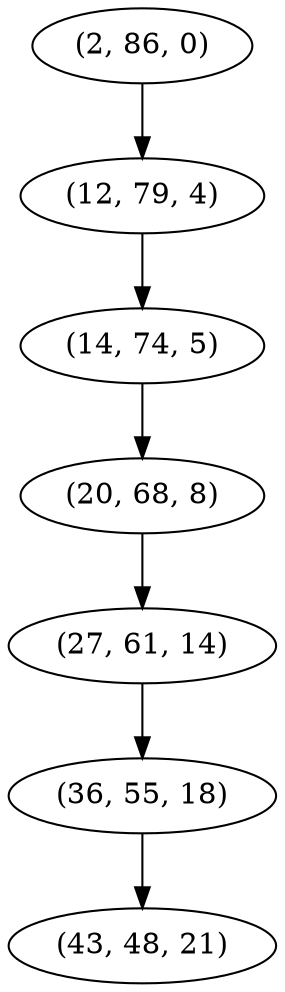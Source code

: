 digraph tree {
    "(2, 86, 0)";
    "(12, 79, 4)";
    "(14, 74, 5)";
    "(20, 68, 8)";
    "(27, 61, 14)";
    "(36, 55, 18)";
    "(43, 48, 21)";
    "(2, 86, 0)" -> "(12, 79, 4)";
    "(12, 79, 4)" -> "(14, 74, 5)";
    "(14, 74, 5)" -> "(20, 68, 8)";
    "(20, 68, 8)" -> "(27, 61, 14)";
    "(27, 61, 14)" -> "(36, 55, 18)";
    "(36, 55, 18)" -> "(43, 48, 21)";
}
